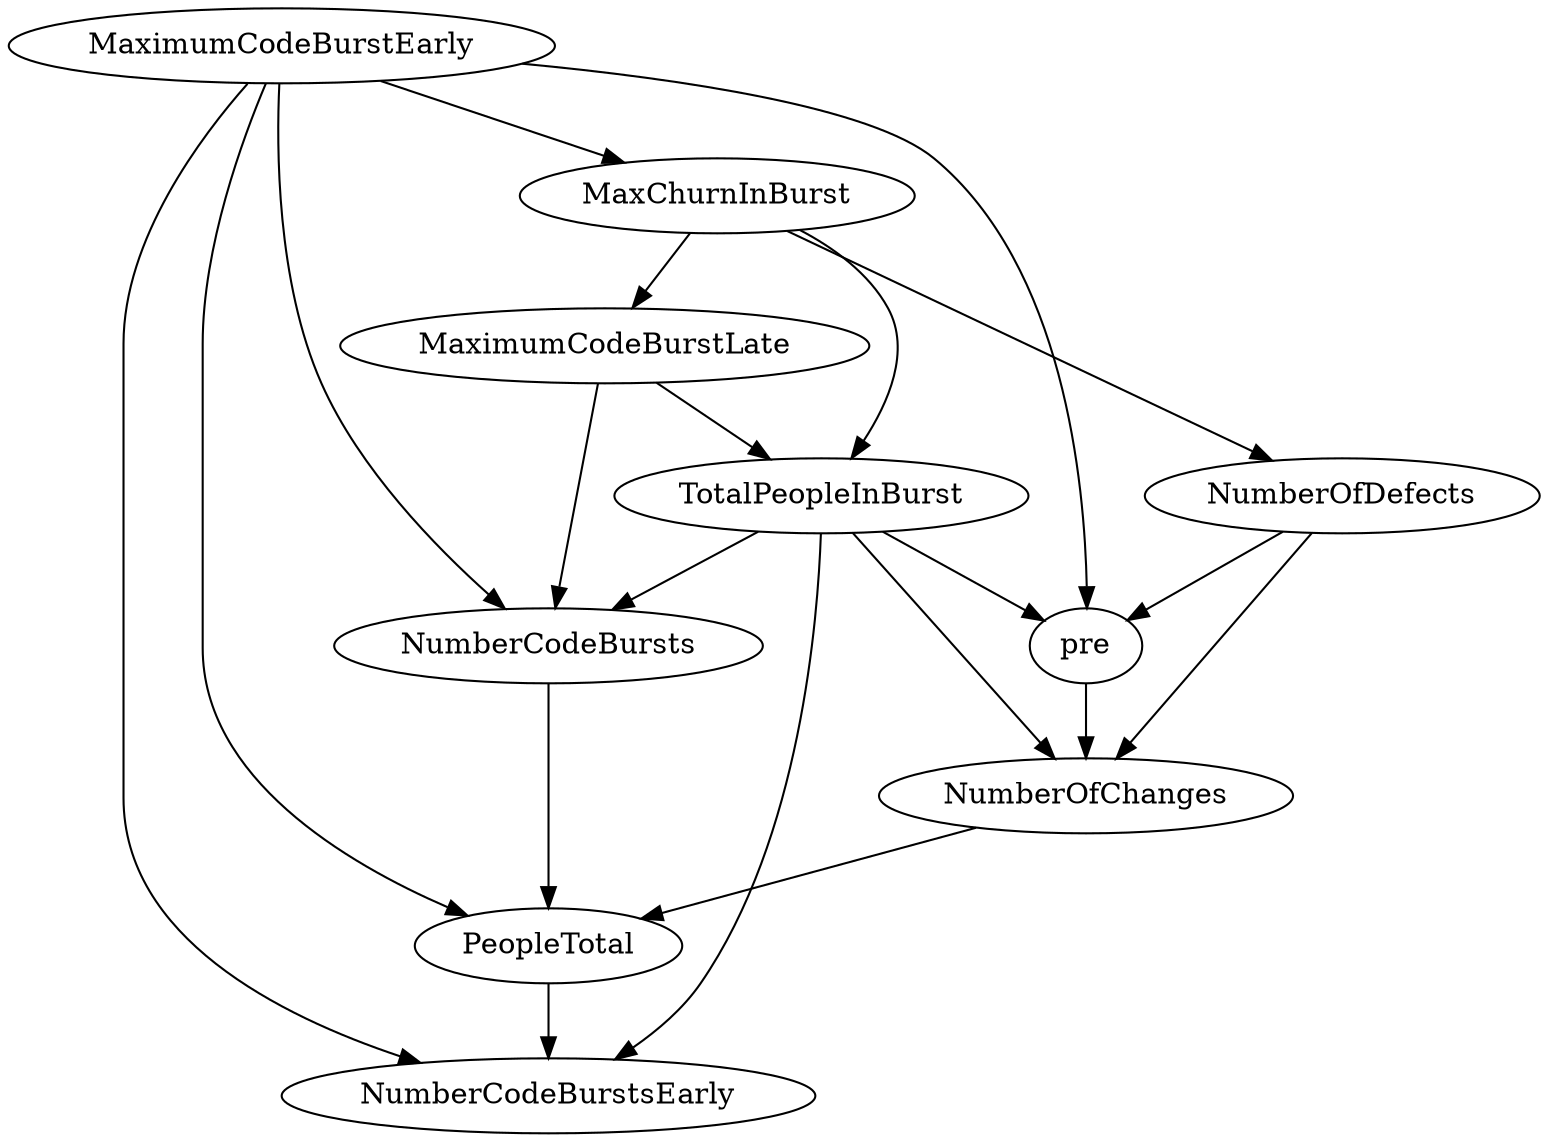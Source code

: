 digraph {
   NumberCodeBursts;
   NumberOfDefects;
   NumberOfChanges;
   MaximumCodeBurstEarly;
   TotalPeopleInBurst;
   NumberCodeBurstsEarly;
   MaxChurnInBurst;
   pre;
   MaximumCodeBurstLate;
   PeopleTotal;
   NumberCodeBursts -> PeopleTotal;
   NumberOfDefects -> NumberOfChanges;
   NumberOfDefects -> pre;
   NumberOfChanges -> PeopleTotal;
   MaximumCodeBurstEarly -> NumberCodeBursts;
   MaximumCodeBurstEarly -> NumberCodeBurstsEarly;
   MaximumCodeBurstEarly -> MaxChurnInBurst;
   MaximumCodeBurstEarly -> pre;
   MaximumCodeBurstEarly -> PeopleTotal;
   TotalPeopleInBurst -> NumberCodeBursts;
   TotalPeopleInBurst -> NumberOfChanges;
   TotalPeopleInBurst -> NumberCodeBurstsEarly;
   TotalPeopleInBurst -> pre;
   MaxChurnInBurst -> NumberOfDefects;
   MaxChurnInBurst -> TotalPeopleInBurst;
   MaxChurnInBurst -> MaximumCodeBurstLate;
   pre -> NumberOfChanges;
   MaximumCodeBurstLate -> NumberCodeBursts;
   MaximumCodeBurstLate -> TotalPeopleInBurst;
   PeopleTotal -> NumberCodeBurstsEarly;
}
